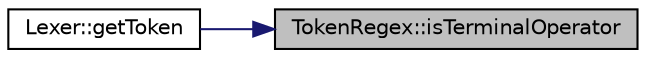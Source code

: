 digraph "TokenRegex::isTerminalOperator"
{
 // LATEX_PDF_SIZE
  edge [fontname="Helvetica",fontsize="10",labelfontname="Helvetica",labelfontsize="10"];
  node [fontname="Helvetica",fontsize="10",shape=record];
  rankdir="RL";
  Node16 [label="TokenRegex::isTerminalOperator",height=0.2,width=0.4,color="black", fillcolor="grey75", style="filled", fontcolor="black",tooltip=" "];
  Node16 -> Node17 [dir="back",color="midnightblue",fontsize="10",style="solid",fontname="Helvetica"];
  Node17 [label="Lexer::getToken",height=0.2,width=0.4,color="black", fillcolor="white", style="filled",URL="$class_lexer.html#a093f31cf4aa906855b9ece4720d616e0",tooltip=" "];
}
